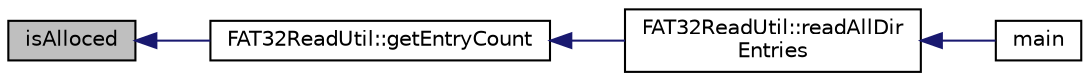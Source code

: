 digraph "isAlloced"
{
  edge [fontname="Helvetica",fontsize="10",labelfontname="Helvetica",labelfontsize="10"];
  node [fontname="Helvetica",fontsize="10",shape=record];
  rankdir="LR";
  Node8 [label="isAlloced",height=0.2,width=0.4,color="black", fillcolor="grey75", style="filled", fontcolor="black"];
  Node8 -> Node9 [dir="back",color="midnightblue",fontsize="10",style="solid",fontname="Helvetica"];
  Node9 [label="FAT32ReadUtil::getEntryCount",height=0.2,width=0.4,color="black", fillcolor="white", style="filled",URL="$d5/db1/class_f_a_t32_read_util.html#a3dd71e3f17001aa5046b92e612b5cd96"];
  Node9 -> Node10 [dir="back",color="midnightblue",fontsize="10",style="solid",fontname="Helvetica"];
  Node10 [label="FAT32ReadUtil::readAllDir\lEntries",height=0.2,width=0.4,color="black", fillcolor="white", style="filled",URL="$d5/db1/class_f_a_t32_read_util.html#aaea962006ced5497f3c00f3340065b9e"];
  Node10 -> Node11 [dir="back",color="midnightblue",fontsize="10",style="solid",fontname="Helvetica"];
  Node11 [label="main",height=0.2,width=0.4,color="black", fillcolor="white", style="filled",URL="$d2/d27/main__fat__test_8cpp.html#ae66f6b31b5ad750f1fe042a706a4e3d4"];
}
